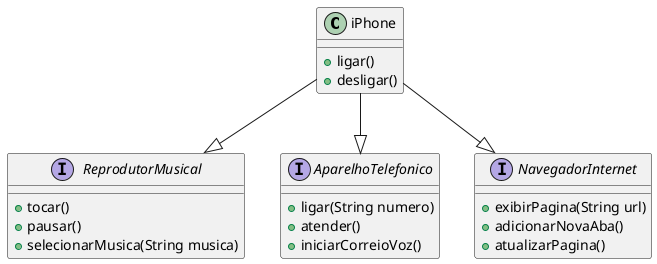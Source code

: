 @startuml iPhone

class iPhone {
    + ligar()
    + desligar()
}

interface ReprodutorMusical {
    + tocar()
    + pausar()
    + selecionarMusica(String musica)
}

interface AparelhoTelefonico {
    + ligar(String numero)
    + atender()
    + iniciarCorreioVoz()
}

interface NavegadorInternet {
    + exibirPagina(String url)
    + adicionarNovaAba()
    + atualizarPagina()
}

iPhone --|> ReprodutorMusical
iPhone --|> AparelhoTelefonico
iPhone --|> NavegadorInternet

@enduml